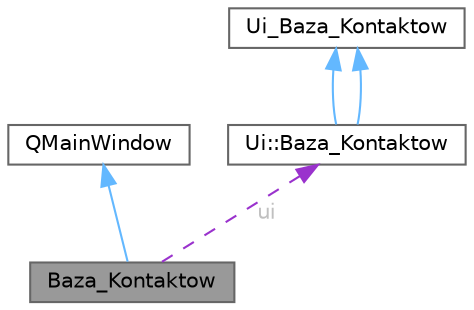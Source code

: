 digraph "Baza_Kontaktow"
{
 // LATEX_PDF_SIZE
  bgcolor="transparent";
  edge [fontname=Helvetica,fontsize=10,labelfontname=Helvetica,labelfontsize=10];
  node [fontname=Helvetica,fontsize=10,shape=box,height=0.2,width=0.4];
  Node1 [id="Node000001",label="Baza_Kontaktow",height=0.2,width=0.4,color="gray40", fillcolor="grey60", style="filled", fontcolor="black",tooltip="Deklaracja głównej klasy programu, Baza_Kontaktow."];
  Node2 -> Node1 [id="edge5_Node000001_Node000002",dir="back",color="steelblue1",style="solid",tooltip=" "];
  Node2 [id="Node000002",label="QMainWindow",height=0.2,width=0.4,color="gray40", fillcolor="white", style="filled",tooltip=" "];
  Node3 -> Node1 [id="edge6_Node000001_Node000003",dir="back",color="darkorchid3",style="dashed",tooltip=" ",label=" ui",fontcolor="grey" ];
  Node3 [id="Node000003",label="Ui::Baza_Kontaktow",height=0.2,width=0.4,color="gray40", fillcolor="white", style="filled",URL="$classUi_1_1Baza__Kontaktow.html",tooltip=" "];
  Node4 -> Node3 [id="edge7_Node000003_Node000004",dir="back",color="steelblue1",style="solid",tooltip=" "];
  Node4 [id="Node000004",label="Ui_Baza_Kontaktow",height=0.2,width=0.4,color="gray40", fillcolor="white", style="filled",URL="$classUi__Baza__Kontaktow.html",tooltip=" "];
  Node4 -> Node3 [id="edge8_Node000003_Node000004",dir="back",color="steelblue1",style="solid",tooltip=" "];
}
